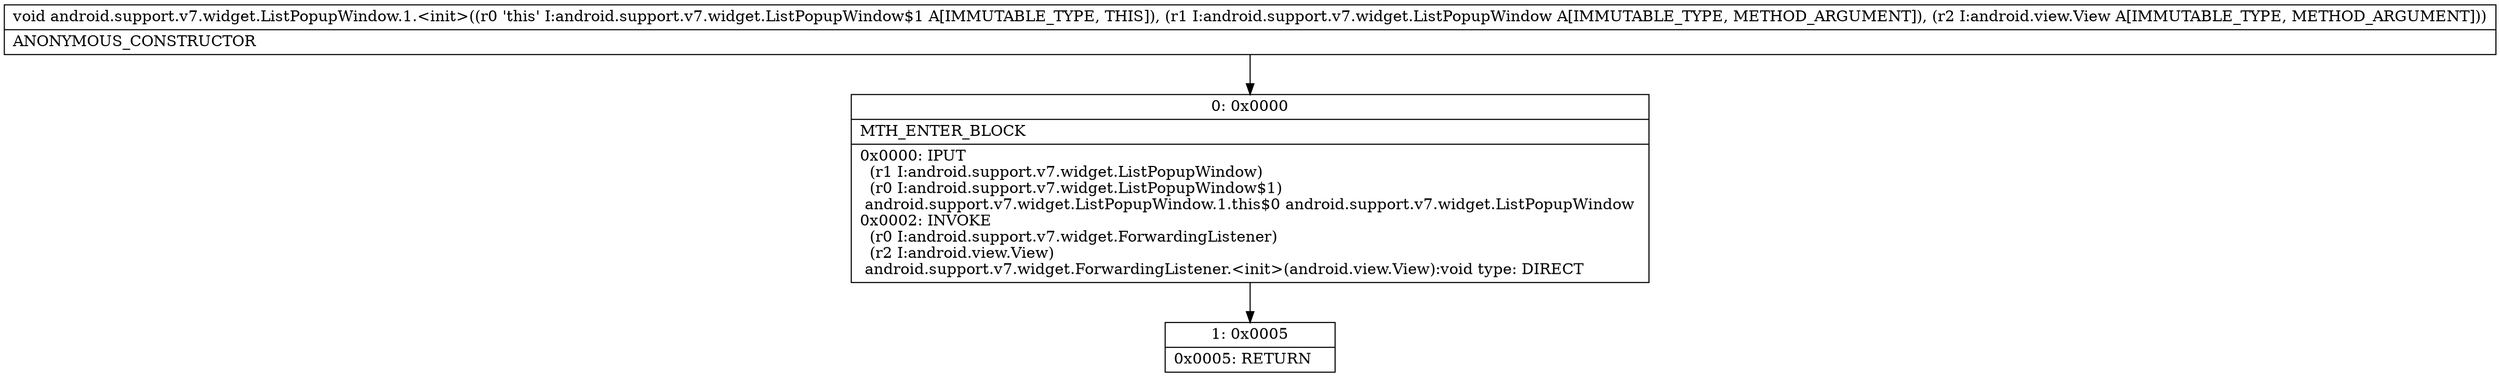 digraph "CFG forandroid.support.v7.widget.ListPopupWindow.1.\<init\>(Landroid\/support\/v7\/widget\/ListPopupWindow;Landroid\/view\/View;)V" {
Node_0 [shape=record,label="{0\:\ 0x0000|MTH_ENTER_BLOCK\l|0x0000: IPUT  \l  (r1 I:android.support.v7.widget.ListPopupWindow)\l  (r0 I:android.support.v7.widget.ListPopupWindow$1)\l android.support.v7.widget.ListPopupWindow.1.this$0 android.support.v7.widget.ListPopupWindow \l0x0002: INVOKE  \l  (r0 I:android.support.v7.widget.ForwardingListener)\l  (r2 I:android.view.View)\l android.support.v7.widget.ForwardingListener.\<init\>(android.view.View):void type: DIRECT \l}"];
Node_1 [shape=record,label="{1\:\ 0x0005|0x0005: RETURN   \l}"];
MethodNode[shape=record,label="{void android.support.v7.widget.ListPopupWindow.1.\<init\>((r0 'this' I:android.support.v7.widget.ListPopupWindow$1 A[IMMUTABLE_TYPE, THIS]), (r1 I:android.support.v7.widget.ListPopupWindow A[IMMUTABLE_TYPE, METHOD_ARGUMENT]), (r2 I:android.view.View A[IMMUTABLE_TYPE, METHOD_ARGUMENT]))  | ANONYMOUS_CONSTRUCTOR\l}"];
MethodNode -> Node_0;
Node_0 -> Node_1;
}

